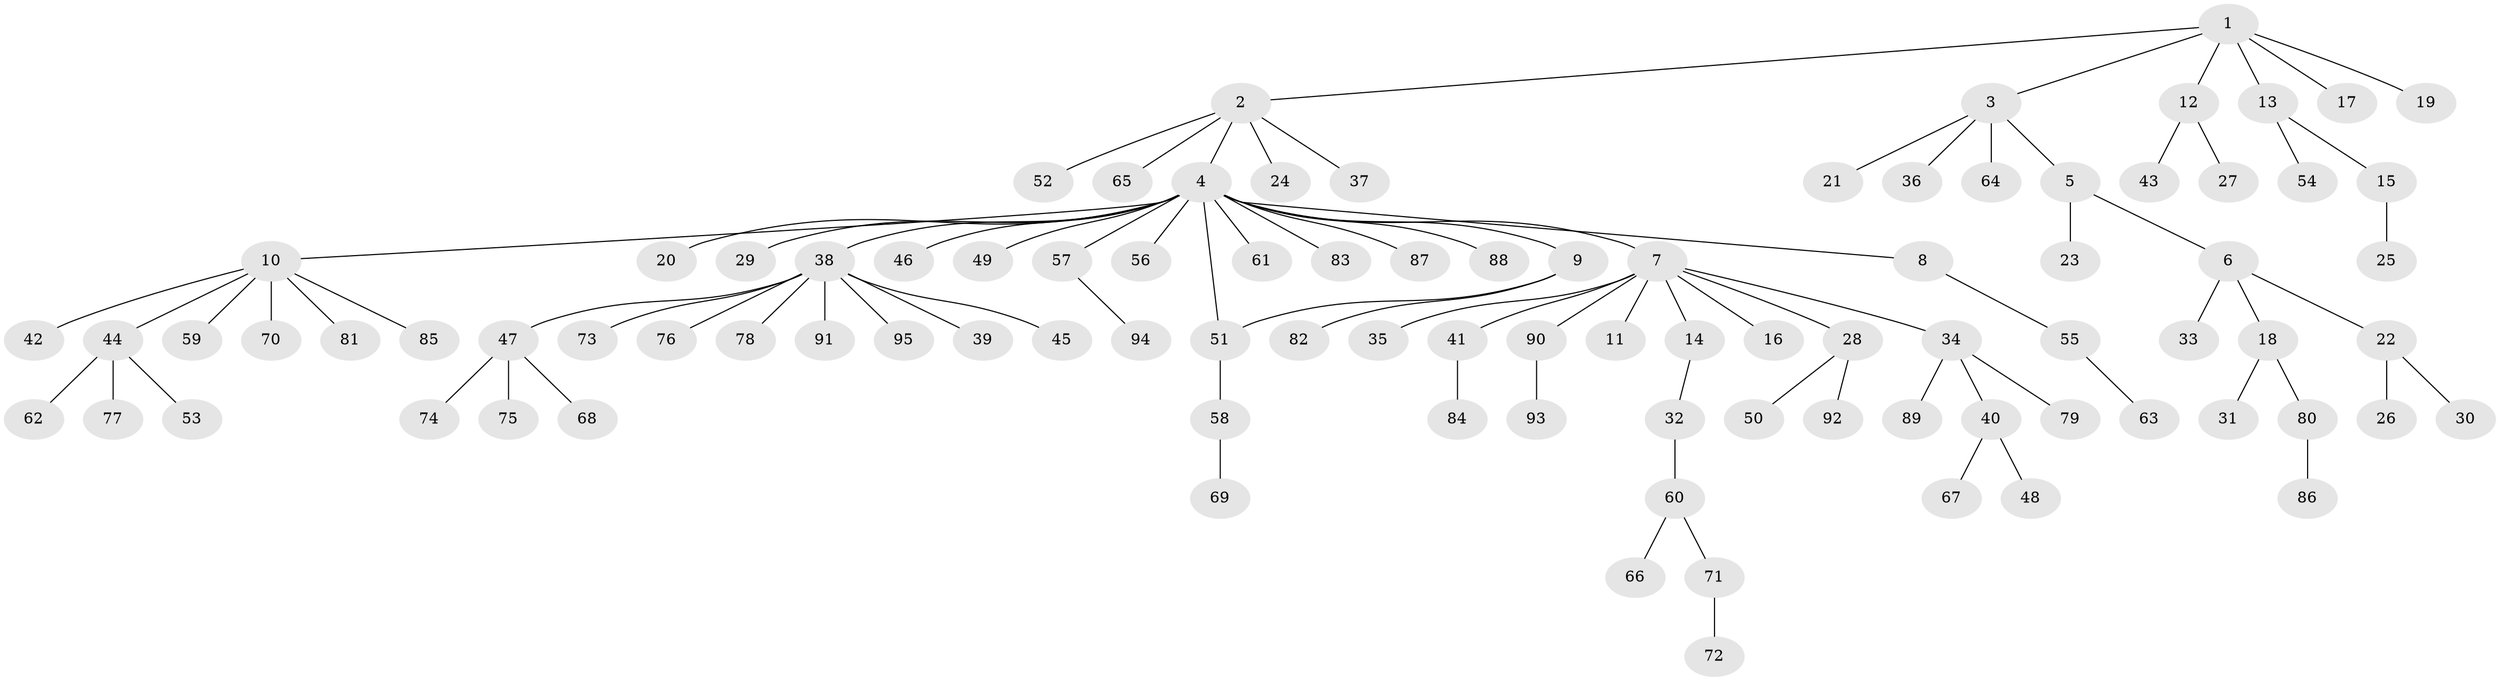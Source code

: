// coarse degree distribution, {16: 0.017543859649122806, 1: 0.7368421052631579, 8: 0.03508771929824561, 2: 0.14035087719298245, 9: 0.017543859649122806, 4: 0.017543859649122806, 3: 0.017543859649122806, 6: 0.017543859649122806}
// Generated by graph-tools (version 1.1) at 2025/51/03/04/25 21:51:26]
// undirected, 95 vertices, 95 edges
graph export_dot {
graph [start="1"]
  node [color=gray90,style=filled];
  1;
  2;
  3;
  4;
  5;
  6;
  7;
  8;
  9;
  10;
  11;
  12;
  13;
  14;
  15;
  16;
  17;
  18;
  19;
  20;
  21;
  22;
  23;
  24;
  25;
  26;
  27;
  28;
  29;
  30;
  31;
  32;
  33;
  34;
  35;
  36;
  37;
  38;
  39;
  40;
  41;
  42;
  43;
  44;
  45;
  46;
  47;
  48;
  49;
  50;
  51;
  52;
  53;
  54;
  55;
  56;
  57;
  58;
  59;
  60;
  61;
  62;
  63;
  64;
  65;
  66;
  67;
  68;
  69;
  70;
  71;
  72;
  73;
  74;
  75;
  76;
  77;
  78;
  79;
  80;
  81;
  82;
  83;
  84;
  85;
  86;
  87;
  88;
  89;
  90;
  91;
  92;
  93;
  94;
  95;
  1 -- 2;
  1 -- 3;
  1 -- 12;
  1 -- 13;
  1 -- 17;
  1 -- 19;
  2 -- 4;
  2 -- 24;
  2 -- 37;
  2 -- 52;
  2 -- 65;
  3 -- 5;
  3 -- 21;
  3 -- 36;
  3 -- 64;
  4 -- 7;
  4 -- 8;
  4 -- 9;
  4 -- 10;
  4 -- 20;
  4 -- 29;
  4 -- 38;
  4 -- 46;
  4 -- 49;
  4 -- 51;
  4 -- 56;
  4 -- 57;
  4 -- 61;
  4 -- 83;
  4 -- 87;
  4 -- 88;
  5 -- 6;
  5 -- 23;
  6 -- 18;
  6 -- 22;
  6 -- 33;
  7 -- 11;
  7 -- 14;
  7 -- 16;
  7 -- 28;
  7 -- 34;
  7 -- 35;
  7 -- 41;
  7 -- 90;
  8 -- 55;
  9 -- 51;
  9 -- 82;
  10 -- 42;
  10 -- 44;
  10 -- 59;
  10 -- 70;
  10 -- 81;
  10 -- 85;
  12 -- 27;
  12 -- 43;
  13 -- 15;
  13 -- 54;
  14 -- 32;
  15 -- 25;
  18 -- 31;
  18 -- 80;
  22 -- 26;
  22 -- 30;
  28 -- 50;
  28 -- 92;
  32 -- 60;
  34 -- 40;
  34 -- 79;
  34 -- 89;
  38 -- 39;
  38 -- 45;
  38 -- 47;
  38 -- 73;
  38 -- 76;
  38 -- 78;
  38 -- 91;
  38 -- 95;
  40 -- 48;
  40 -- 67;
  41 -- 84;
  44 -- 53;
  44 -- 62;
  44 -- 77;
  47 -- 68;
  47 -- 74;
  47 -- 75;
  51 -- 58;
  55 -- 63;
  57 -- 94;
  58 -- 69;
  60 -- 66;
  60 -- 71;
  71 -- 72;
  80 -- 86;
  90 -- 93;
}
